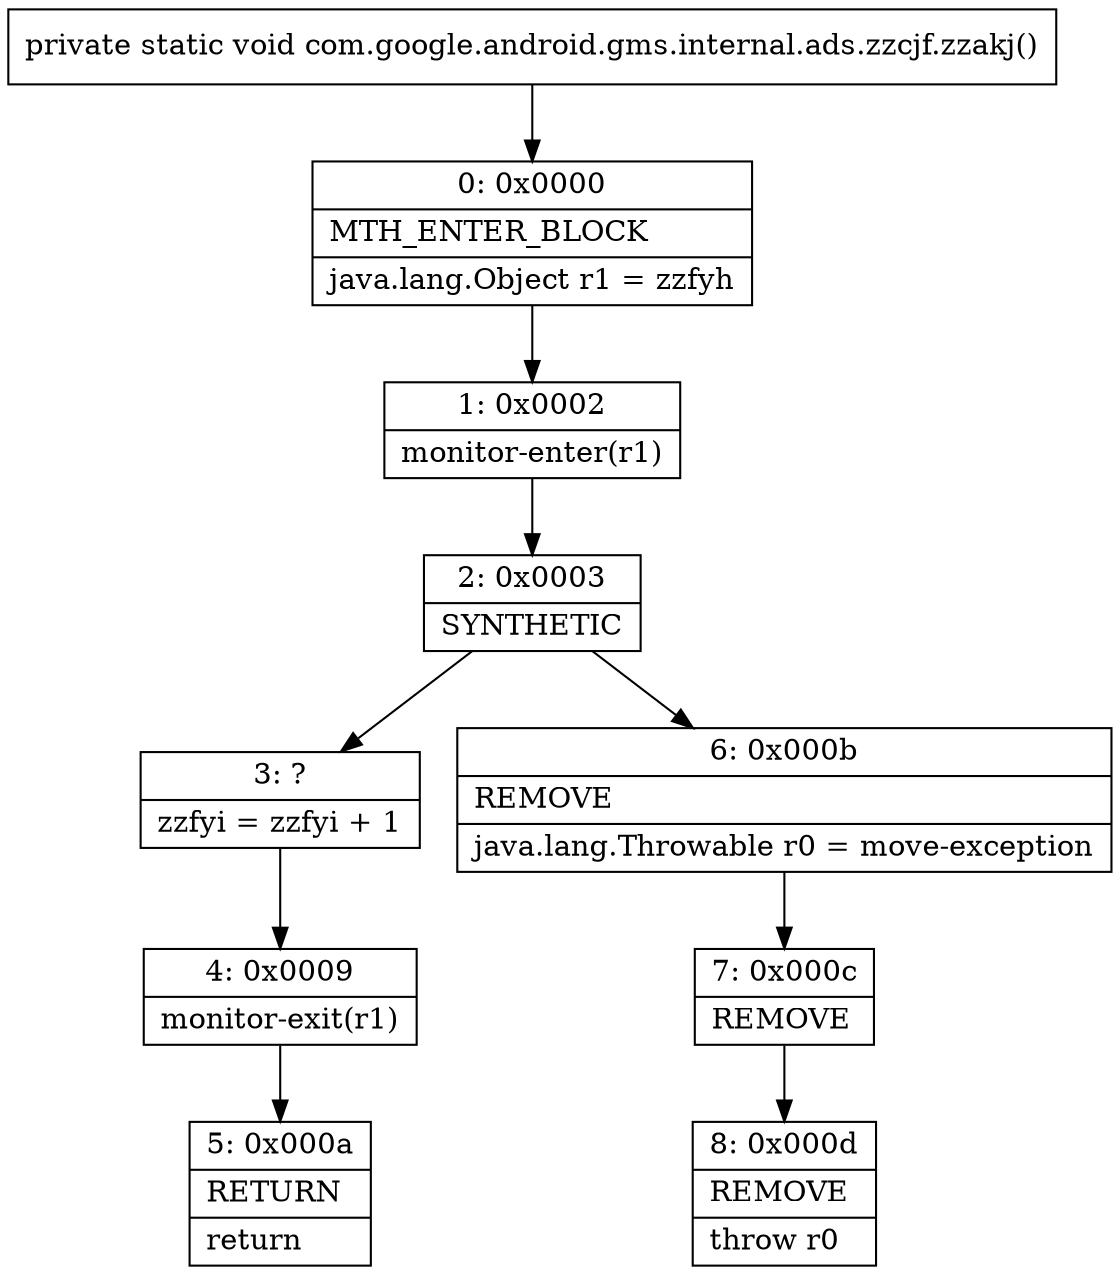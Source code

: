 digraph "CFG forcom.google.android.gms.internal.ads.zzcjf.zzakj()V" {
Node_0 [shape=record,label="{0\:\ 0x0000|MTH_ENTER_BLOCK\l|java.lang.Object r1 = zzfyh\l}"];
Node_1 [shape=record,label="{1\:\ 0x0002|monitor\-enter(r1)\l}"];
Node_2 [shape=record,label="{2\:\ 0x0003|SYNTHETIC\l}"];
Node_3 [shape=record,label="{3\:\ ?|zzfyi = zzfyi + 1\l}"];
Node_4 [shape=record,label="{4\:\ 0x0009|monitor\-exit(r1)\l}"];
Node_5 [shape=record,label="{5\:\ 0x000a|RETURN\l|return\l}"];
Node_6 [shape=record,label="{6\:\ 0x000b|REMOVE\l|java.lang.Throwable r0 = move\-exception\l}"];
Node_7 [shape=record,label="{7\:\ 0x000c|REMOVE\l}"];
Node_8 [shape=record,label="{8\:\ 0x000d|REMOVE\l|throw r0\l}"];
MethodNode[shape=record,label="{private static void com.google.android.gms.internal.ads.zzcjf.zzakj() }"];
MethodNode -> Node_0;
Node_0 -> Node_1;
Node_1 -> Node_2;
Node_2 -> Node_3;
Node_2 -> Node_6;
Node_3 -> Node_4;
Node_4 -> Node_5;
Node_6 -> Node_7;
Node_7 -> Node_8;
}

